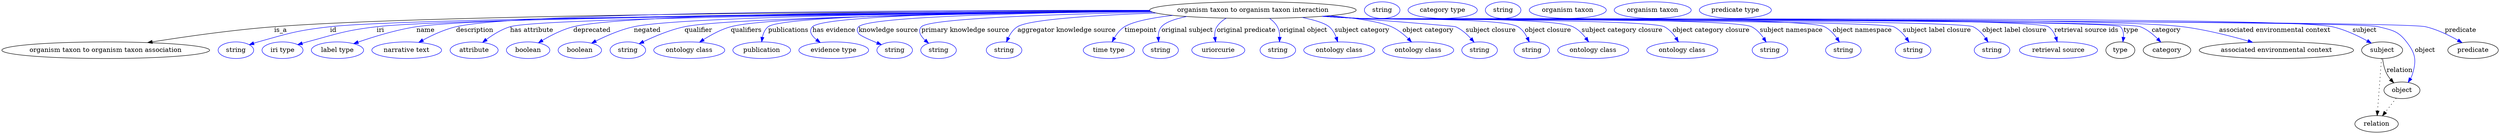 digraph {
	graph [bb="0,0,5403.5,283"];
	node [label="\N"];
	"organism taxon to organism taxon interaction"	[height=0.5,
		label="organism taxon to organism taxon interaction",
		pos="2706.9,265",
		width=6.2106];
	"organism taxon to organism taxon association"	[height=0.5,
		pos="224.88,178",
		width=6.2467];
	"organism taxon to organism taxon interaction" -> "organism taxon to organism taxon association"	[label=is_a,
		lp="602.88,221.5",
		pos="e,315.43,194.52 2483.7,263.7 2017,262.53 951.32,256.79 588.88,229 499.43,222.14 398.41,207.73 325.53,196.13"];
	id	[color=blue,
		height=0.5,
		label=string,
		pos="505.88,178",
		width=1.0652];
	"organism taxon to organism taxon interaction" -> id	[color=blue,
		label=id,
		lp="715.88,221.5",
		pos="e,534.88,189.95 2485.3,262.52 2001.7,258.95 881.06,248.65 708.88,229 638.9,221.01 621.66,215.13 553.88,196 550.77,195.12 547.58,\
194.15 544.38,193.13",
		style=solid];
	iri	[color=blue,
		height=0.5,
		label="iri type",
		pos="606.88,178",
		width=1.2277];
	"organism taxon to organism taxon interaction" -> iri	[color=blue,
		label=iri,
		lp="817.88,221.5",
		pos="e,639.82,190.09 2485.6,262.38 2020.7,258.62 972.01,248.14 809.88,229 742.09,221 725.79,213.78 659.88,196 656.51,195.09 653.04,194.1 \
649.56,193.07",
		style=solid];
	name	[color=blue,
		height=0.5,
		label="label type",
		pos="725.88,178",
		width=1.5707];
	"organism taxon to organism taxon interaction" -> name	[color=blue,
		label=name,
		lp="915.88,221.5",
		pos="e,760.75,192.24 2484.5,263.02 2035.1,260.55 1048.7,252.51 895.88,229 852.29,222.29 804.22,207.42 770.34,195.63",
		style=solid];
	description	[color=blue,
		height=0.5,
		label="narrative text",
		pos="875.88,178",
		width=2.0943];
	"organism taxon to organism taxon interaction" -> description	[color=blue,
		label=description,
		lp="1022.4,221.5",
		pos="e,901.75,195 2483.1,264.67 2049.3,265.2 1124,262.34 981.88,229 956.8,223.11 930.6,210.82 910.52,199.9",
		style=solid];
	"has attribute"	[color=blue,
		height=0.5,
		label=attribute,
		pos="1020.9,178",
		width=1.4443];
	"organism taxon to organism taxon interaction" -> "has attribute"	[color=blue,
		label="has attribute",
		lp="1144.9,221.5",
		pos="e,1039,194.97 2485.4,262.38 2059.6,258.83 1162.9,249.02 1097.9,229 1079.5,223.33 1061.3,211.86 1047.2,201.34",
		style=solid];
	deprecated	[color=blue,
		height=0.5,
		label=boolean,
		pos="1137.9,178",
		width=1.2999];
	"organism taxon to organism taxon interaction" -> deprecated	[color=blue,
		label=deprecated,
		lp="1275.4,221.5",
		pos="e,1159.8,194 2483.5,264.2 2101.4,263.73 1352.1,258.93 1234.9,229 1211.2,222.96 1186.8,210.33 1168.4,199.27",
		style=solid];
	negated	[color=blue,
		height=0.5,
		label=boolean,
		pos="1249.9,178",
		width=1.2999];
	"organism taxon to organism taxon interaction" -> negated	[color=blue,
		label=negated,
		lp="1394.9,221.5",
		pos="e,1275.2,193.27 2484.6,262.8 2131.6,260.2 1471.6,252.27 1365.9,229 1337.2,222.69 1306.8,209.31 1284.3,197.97",
		style=solid];
	qualifier	[color=blue,
		height=0.5,
		label=string,
		pos="1352.9,178",
		width=1.0652];
	"organism taxon to organism taxon interaction" -> qualifier	[color=blue,
		label=qualifier,
		lp="1505.9,221.5",
		pos="e,1377.5,192.08 2486.4,261.99 2158.7,258.35 1571.5,249.11 1475.9,229 1444.4,222.38 1410.7,208.13 1386.6,196.53",
		style=solid];
	qualifiers	[color=blue,
		height=0.5,
		label="ontology class",
		pos="1485.9,178",
		width=2.1304];
	"organism taxon to organism taxon interaction" -> qualifiers	[color=blue,
		label=qualifiers,
		lp="1609.4,221.5",
		pos="e,1508.2,195.41 2484.8,262.75 2180.2,260.17 1660.7,252.37 1575.9,229 1554.9,223.23 1533.6,211.67 1517,201.12",
		style=solid];
	publications	[color=blue,
		height=0.5,
		label=publication,
		pos="1642.9,178",
		width=1.7332];
	"organism taxon to organism taxon interaction" -> publications	[color=blue,
		label=publications,
		lp="1700.9,221.5",
		pos="e,1642.8,196.18 2484.3,263.22 2185.7,261.22 1688.9,254.1 1656.9,229 1649.8,223.48 1646.2,214.73 1644.3,206.08",
		style=solid];
	"has evidence"	[color=blue,
		height=0.5,
		label="evidence type",
		pos="1798.9,178",
		width=2.0943];
	"organism taxon to organism taxon interaction" -> "has evidence"	[color=blue,
		label="has evidence",
		lp="1799.4,221.5",
		pos="e,1769.7,194.71 2483.9,263.52 2209.9,261.8 1777.9,254.96 1752.9,229 1744.1,219.91 1750.7,209.68 1761.4,200.86",
		style=solid];
	"knowledge source"	[color=blue,
		height=0.5,
		label=string,
		pos="1930.9,178",
		width=1.0652];
	"organism taxon to organism taxon interaction" -> "knowledge source"	[color=blue,
		label="knowledge source",
		lp="1917.4,221.5",
		pos="e,1902.1,190.14 2485.3,262.45 2239.5,259.62 1874.6,251.61 1852.9,229 1848.3,224.19 1849.3,219.6 1852.9,214 1855.4,210.08 1874.3,\
201.57 1892.8,193.92",
		style=solid];
	"primary knowledge source"	[color=blue,
		height=0.5,
		label=string,
		pos="2025.9,178",
		width=1.0652];
	"organism taxon to organism taxon interaction" -> "primary knowledge source"	[color=blue,
		label="primary knowledge source",
		lp="2083.9,221.5",
		pos="e,2004.4,193.09 2489.8,260.61 2284.9,256.31 2006.2,247.16 1988.9,229 1980.3,220 1986.9,208.99 1996.8,199.59",
		style=solid];
	"aggregator knowledge source"	[color=blue,
		height=0.5,
		label=string,
		pos="2167.9,178",
		width=1.0652];
	"organism taxon to organism taxon interaction" -> "aggregator knowledge source"	[color=blue,
		label="aggregator knowledge source",
		lp="2303.4,221.5",
		pos="e,2173,195.92 2496.9,258.81 2368,254.02 2222.8,245.12 2196.9,229 2188,223.49 2181.6,214.21 2177.1,205.14",
		style=solid];
	timepoint	[color=blue,
		height=0.5,
		label="time type",
		pos="2394.9,178",
		width=1.5346];
	"organism taxon to organism taxon interaction" -> timepoint	[color=blue,
		label=timepoint,
		lp="2463.9,221.5",
		pos="e,2402,196.25 2533.5,253.61 2488.8,248.41 2447.9,240.62 2428.9,229 2419.6,223.33 2412.3,214.07 2406.8,205.05",
		style=solid];
	"original subject"	[color=blue,
		height=0.5,
		label=string,
		pos="2506.9,178",
		width=1.0652];
	"organism taxon to organism taxon interaction" -> "original subject"	[color=blue,
		label="original subject",
		lp="2564.9,221.5",
		pos="e,2502.6,196.27 2563.3,251.14 2538.3,246.04 2517.5,238.93 2508.9,229 2503.5,222.84 2501.8,214.44 2501.8,206.28",
		style=solid];
	"original predicate"	[color=blue,
		height=0.5,
		label=uriorcurie,
		pos="2631.9,178",
		width=1.5887];
	"organism taxon to organism taxon interaction" -> "original predicate"	[color=blue,
		label="original predicate",
		lp="2692.4,221.5",
		pos="e,2626.1,196.05 2649,247.47 2641,242.76 2633.9,236.73 2628.9,229 2624.5,222.3 2623.7,213.98 2624.4,206.06",
		style=solid];
	"original object"	[color=blue,
		height=0.5,
		label=string,
		pos="2760.9,178",
		width=1.0652];
	"organism taxon to organism taxon interaction" -> "original object"	[color=blue,
		label="original object",
		lp="2816.4,221.5",
		pos="e,2764.4,196.23 2742.9,247.11 2749.7,242.25 2755.9,236.24 2759.9,229 2763.6,222.2 2764.9,214.06 2764.9,206.33",
		style=solid];
	"subject category"	[color=blue,
		height=0.5,
		label="ontology class",
		pos="2893.9,178",
		width=2.1304];
	"organism taxon to organism taxon interaction" -> "subject category"	[color=blue,
		label="subject category",
		lp="2943.4,221.5",
		pos="e,2890.5,196.3 2813.4,249.16 2839,243.88 2861.8,237.17 2871.9,229 2879.1,223.15 2884,214.48 2887.3,205.99",
		style=solid];
	"object category"	[color=blue,
		height=0.5,
		label="ontology class",
		pos="3064.9,178",
		width=2.1304];
	"organism taxon to organism taxon interaction" -> "object category"	[color=blue,
		label="object category",
		lp="3086.4,221.5",
		pos="e,3050.4,195.88 2874.2,253.03 2929,247.61 2982.2,239.83 3006.9,229 3020.5,223.04 3033.2,212.77 3043.3,203.09",
		style=solid];
	"subject closure"	[color=blue,
		height=0.5,
		label=string,
		pos="3197.9,178",
		width=1.0652];
	"organism taxon to organism taxon interaction" -> "subject closure"	[color=blue,
		label="subject closure",
		lp="3222.4,221.5",
		pos="e,3185.8,195.57 2863.4,252.13 2988.2,242.57 3142.6,230.49 3145.9,229 3158.7,223.24 3170.2,212.95 3179.2,203.19",
		style=solid];
	"object closure"	[color=blue,
		height=0.5,
		label=string,
		pos="3310.9,178",
		width=1.0652];
	"organism taxon to organism taxon interaction" -> "object closure"	[color=blue,
		label="object closure",
		lp="3345.9,221.5",
		pos="e,3305.5,195.99 2863.5,252.14 2889,250.33 2915.2,248.55 2939.9,247 2977.7,244.62 3248.4,248.56 3280.9,229 3289.9,223.58 3296.5,214.32 \
3301.2,205.23",
		style=solid];
	"subject category closure"	[color=blue,
		height=0.5,
		label="ontology class",
		pos="3443.9,178",
		width=2.1304];
	"organism taxon to organism taxon interaction" -> "subject category closure"	[color=blue,
		label="subject category closure",
		lp="3506.4,221.5",
		pos="e,3434,196.21 2861.6,251.98 2887.7,250.16 2914.6,248.42 2939.9,247 2991,244.14 3353.7,250.98 3399.9,229 3411.2,223.62 3420.8,213.85 \
3428.1,204.36",
		style=solid];
	"object category closure"	[color=blue,
		height=0.5,
		label="ontology class",
		pos="3636.9,178",
		width=2.1304];
	"organism taxon to organism taxon interaction" -> "object category closure"	[color=blue,
		label="object category closure",
		lp="3699.4,221.5",
		pos="e,3628.6,196.21 2859.7,251.85 2886.4,250.01 2914,248.3 2939.9,247 2976.4,245.17 3565.2,245.49 3597.9,229 3608.3,223.73 3616.8,214.24 \
3623.1,204.94",
		style=solid];
	"subject namespace"	[color=blue,
		height=0.5,
		label=string,
		pos="3826.9,178",
		width=1.0652];
	"organism taxon to organism taxon interaction" -> "subject namespace"	[color=blue,
		label="subject namespace",
		lp="3872.9,221.5",
		pos="e,3818.6,195.76 2858.8,251.78 2885.8,249.93 2913.6,248.23 2939.9,247 2986.9,244.79 3744.7,249.84 3786.9,229 3797.7,223.65 3806.6,\
213.83 3813.2,204.29",
		style=solid];
	"object namespace"	[color=blue,
		height=0.5,
		label=string,
		pos="3985.9,178",
		width=1.0652];
	"organism taxon to organism taxon interaction" -> "object namespace"	[color=blue,
		label="object namespace",
		lp="4026.9,221.5",
		pos="e,3977.3,195.78 2858.5,251.73 2885.6,249.88 2913.5,248.2 2939.9,247 2995.7,244.47 3894.6,253.34 3944.9,229 3955.9,223.68 3964.9,\
213.86 3971.7,204.32",
		style=solid];
	"subject label closure"	[color=blue,
		height=0.5,
		label=string,
		pos="4136.9,178",
		width=1.0652];
	"organism taxon to organism taxon interaction" -> "subject label closure"	[color=blue,
		label="subject label closure",
		lp="4188.9,221.5",
		pos="e,4128,195.8 2857.8,251.72 2885.1,249.86 2913.3,248.17 2939.9,247 2971.9,245.58 4065.9,242.78 4094.9,229 4106,223.71 4115.3,213.89 \
4122.2,204.35",
		style=solid];
	"object label closure"	[color=blue,
		height=0.5,
		label=string,
		pos="4307.9,178",
		width=1.0652];
	"organism taxon to organism taxon interaction" -> "object label closure"	[color=blue,
		label="object label closure",
		lp="4356.4,221.5",
		pos="e,4299.3,195.8 2857.5,251.7 2884.9,249.83 2913.2,248.15 2939.9,247 2976.7,245.41 4233.7,244.99 4266.9,229 4277.9,223.7 4286.9,213.89 \
4293.7,204.35",
		style=solid];
	"retrieval source ids"	[color=blue,
		height=0.5,
		label="retrieval source",
		pos="4451.9,178",
		width=2.347];
	"organism taxon to organism taxon interaction" -> "retrieval source ids"	[color=blue,
		label="retrieval source ids",
		lp="4512.4,221.5",
		pos="e,4449.1,196.48 2857.5,251.66 2884.9,249.8 2913.2,248.13 2939.9,247 2981.2,245.24 4395.4,251.83 4429.9,229 4437.8,223.76 4442.9,\
214.95 4446.2,206.18",
		style=solid];
	type	[height=0.5,
		pos="4585.9,178",
		width=0.86659];
	"organism taxon to organism taxon interaction" -> type	[color=blue,
		label=type,
		lp="4608.9,221.5",
		pos="e,4591.4,196.13 2857.2,251.66 2884.7,249.79 2913.1,248.12 2939.9,247 2962.7,246.04 4569.8,245.25 4585.9,229 4591.8,223.03 4593.2,\
214.44 4592.7,206.06",
		style=solid];
	category	[height=0.5,
		pos="4686.9,178",
		width=1.4263];
	"organism taxon to organism taxon interaction" -> category	[color=blue,
		label=category,
		lp="4685.4,221.5",
		pos="e,4673.6,195.45 2857.2,251.65 2884.7,249.79 2913.1,248.12 2939.9,247 2986.8,245.04 4585,245.57 4628.9,229 4643.2,223.61 4656.3,213.01 \
4666.4,202.95",
		style=solid];
	"associated environmental context"	[height=0.5,
		pos="4922.9,178",
		width=4.6399];
	"organism taxon to organism taxon interaction" -> "associated environmental context"	[color=blue,
		label="associated environmental context",
		lp="4920.4,221.5",
		pos="e,4871.6,195.2 2857.2,251.64 2884.7,249.78 2913.1,248.11 2939.9,247 3137.6,238.8 4524.6,253.94 4720.9,229 4769,222.89 4822.1,209.46 \
4861.8,198.05",
		style=solid];
	subject	[height=0.5,
		pos="5151.9,178",
		width=1.2277];
	"organism taxon to organism taxon interaction" -> subject	[color=blue,
		label=subject,
		lp="5113.9,221.5",
		pos="e,5128.7,193.4 2856.9,251.63 2884.5,249.76 2913,248.09 2939.9,247 3056.7,242.24 4930.8,254.85 5044.9,229 5071.4,222.99 5099.2,209.78 \
5119.8,198.44",
		style=solid];
	object	[height=0.5,
		pos="5194.9,91",
		width=1.0832];
	"organism taxon to organism taxon interaction" -> object	[color=blue,
		label=object,
		lp="5244.9,178",
		pos="e,5208.3,108.09 2856.9,251.62 2884.5,249.75 2913,248.09 2939.9,247 3001.1,244.52 5084.6,244.27 5143.9,229 5173.7,221.31 5186.1,220.43 \
5204.9,196 5223.9,171.26 5226.8,156.9 5217.9,127 5216.8,123.55 5215.4,120.13 5213.6,116.85",
		style=solid];
	predicate	[height=0.5,
		pos="5348.9,178",
		width=1.5165];
	"organism taxon to organism taxon interaction" -> predicate	[color=blue,
		label=predicate,
		lp="5321.9,221.5",
		pos="e,5325.1,194.37 2856.9,251.61 2884.5,249.74 2913,248.08 2939.9,247 3003.9,244.42 5183.5,243.6 5245.9,229 5270.8,223.17 5296.7,210.58 \
5316.2,199.49",
		style=solid];
	association_type	[color=blue,
		height=0.5,
		label=string,
		pos="2986.9,265",
		width=1.0652];
	association_category	[color=blue,
		height=0.5,
		label="category type",
		pos="3117.9,265",
		width=2.0762];
	"organism taxon to organism taxon interaction_associated environmental context"	[color=blue,
		height=0.5,
		label=string,
		pos="3248.9,265",
		width=1.0652];
	subject -> object	[label=relation,
		lp="5189.9,134.5",
		pos="e,5177,107.23 5153,159.55 5154.2,149.57 5156.7,137.07 5161.9,127 5164.1,122.68 5167,118.52 5170.2,114.66"];
	relation	[height=0.5,
		pos="5139.9,18",
		width=1.2999];
	subject -> relation	[pos="e,5141.2,36.188 5150.6,159.79 5148.5,132.48 5144.4,78.994 5142,46.38",
		style=dotted];
	"organism taxon to organism taxon interaction_subject"	[color=blue,
		height=0.5,
		label="organism taxon",
		pos="3388.9,265",
		width=2.3109];
	object -> relation	[pos="e,5152.7,35.54 5182.4,73.889 5175.5,64.939 5166.7,53.617 5158.9,43.584",
		style=dotted];
	"organism taxon to organism taxon interaction_object"	[color=blue,
		height=0.5,
		label="organism taxon",
		pos="3572.9,265",
		width=2.3109];
	"organism taxon to organism taxon interaction_predicate"	[color=blue,
		height=0.5,
		label="predicate type",
		pos="3751.9,265",
		width=2.1665];
}
